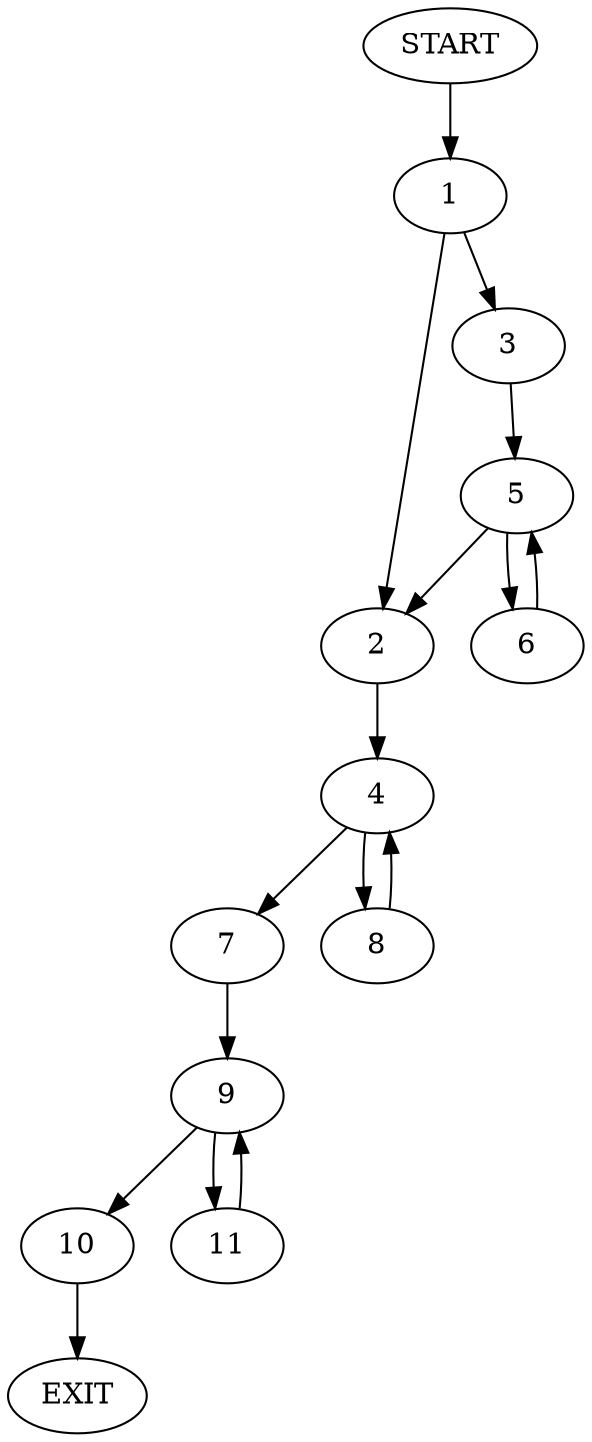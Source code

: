 digraph {
0 [label="START"]
12 [label="EXIT"]
0 -> 1
1 -> 2
1 -> 3
2 -> 4
3 -> 5
5 -> 6
5 -> 2
6 -> 5
4 -> 7
4 -> 8
8 -> 4
7 -> 9
9 -> 10
9 -> 11
11 -> 9
10 -> 12
}
